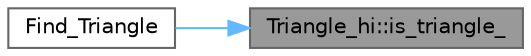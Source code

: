 digraph "Triangle_hi::is_triangle_"
{
 // LATEX_PDF_SIZE
  bgcolor="transparent";
  edge [fontname=Helvetica,fontsize=10,labelfontname=Helvetica,labelfontsize=10];
  node [fontname=Helvetica,fontsize=10,shape=box,height=0.2,width=0.4];
  rankdir="RL";
  Node1 [label="Triangle_hi::is_triangle_",height=0.2,width=0.4,color="gray40", fillcolor="grey60", style="filled", fontcolor="black",tooltip="!! is_triangle without '_'"];
  Node1 -> Node2 [dir="back",color="steelblue1",style="solid"];
  Node2 [label="Find_Triangle",height=0.2,width=0.4,color="grey40", fillcolor="white", style="filled",URL="$_find___triangle_8cpp.html#a7823cb47389cb6d26d3659d2df84d11e",tooltip="#include <future>"];
}
